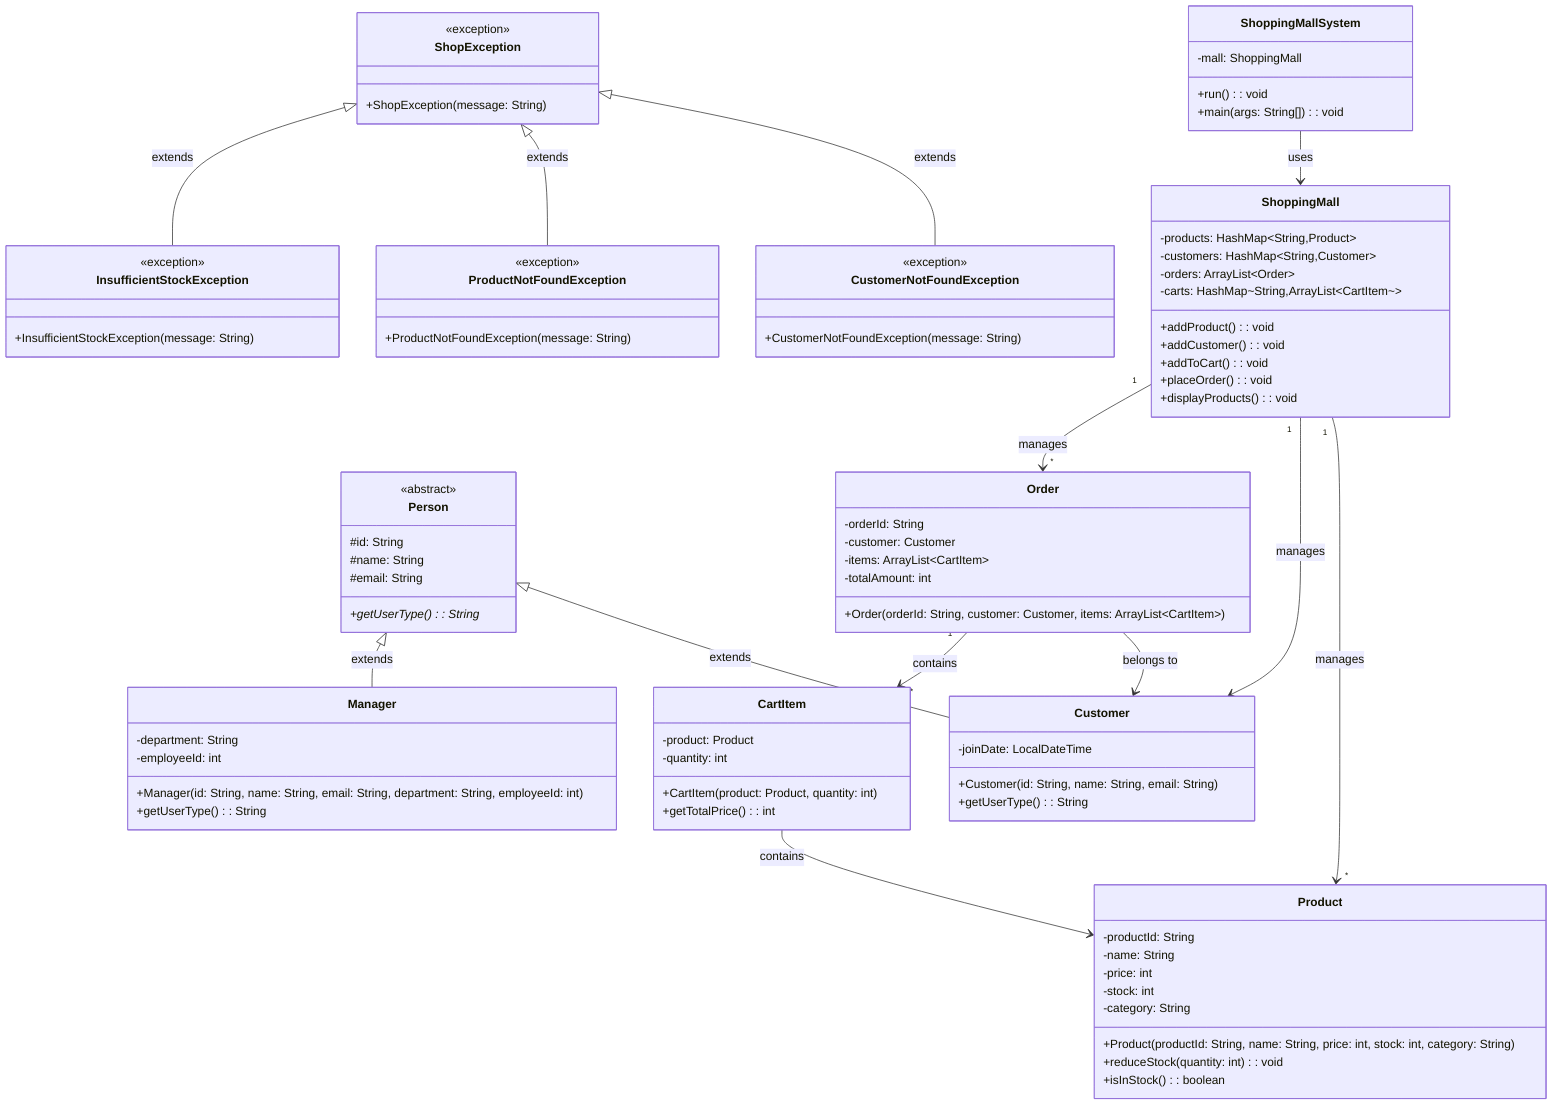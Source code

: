 classDiagram
    %% 예외 클래스들
    class ShopException {
        <<exception>>
        +ShopException(message: String)
    }
    
    class CustomerNotFoundException {
        <<exception>>
        +CustomerNotFoundException(message: String)
    }
    
    class ProductNotFoundException {
        <<exception>>
        +ProductNotFoundException(message: String)
    }
    
    class InsufficientStockException {
        <<exception>>
        +InsufficientStockException(message: String)
    }
    
    %% 추상 클래스
    class Person {
        <<abstract>>
        #id: String
        #name: String
        #email: String
        +getUserType(): String*
    }
    
    %% 핵심 모델 클래스들
    class Customer {
        -joinDate: LocalDateTime
        +Customer(id: String, name: String, email: String)
        +getUserType(): String
    }
    
    class Manager {
        -department: String
        -employeeId: int
        +Manager(id: String, name: String, email: String, department: String, employeeId: int)
        +getUserType(): String
    }
    
    class Product {
        -productId: String
        -name: String
        -price: int
        -stock: int
        -category: String
        +Product(productId: String, name: String, price: int, stock: int, category: String)
        +reduceStock(quantity: int): void
        +isInStock(): boolean
    }
    
    class CartItem {
        -product: Product
        -quantity: int
        +CartItem(product: Product, quantity: int)
        +getTotalPrice(): int
    }
    
    class Order {
        -orderId: String
        -customer: Customer
        -items: ArrayList~CartItem~
        -totalAmount: int
        +Order(orderId: String, customer: Customer, items: ArrayList~CartItem~)
    }
    
    %% 핵심 서비스 클래스
    class ShoppingMall {
        -products: HashMap~String,Product~
        -customers: HashMap~String,Customer~
        -orders: ArrayList~Order~
        -carts: HashMap~String,ArrayList~CartItem~~
        +addProduct(): void
        +addCustomer(): void
        +addToCart(): void
        +placeOrder(): void
        +displayProducts(): void
    }
    
    %% UI 클래스
    class ShoppingMallSystem {
        -mall: ShoppingMall
        +run(): void
        +main(args: String[]): void
    }
    
    %% 상속 관계
    Person <|-- Customer : extends
    Person <|-- Manager : extends
    ShopException <|-- CustomerNotFoundException : extends
    ShopException <|-- ProductNotFoundException : extends
    ShopException <|-- InsufficientStockException : extends
    
    %% 핵심 관계
    ShoppingMall "1" --> "*" Product : manages
    ShoppingMall "1" --> "*" Customer : manages
    ShoppingMall "1" --> "*" Order : manages
    
    CartItem --> Product : contains
    Order --> Customer : belongs to
    Order "1" --> "*" CartItem : contains
    
    ShoppingMallSystem --> ShoppingMall : uses
